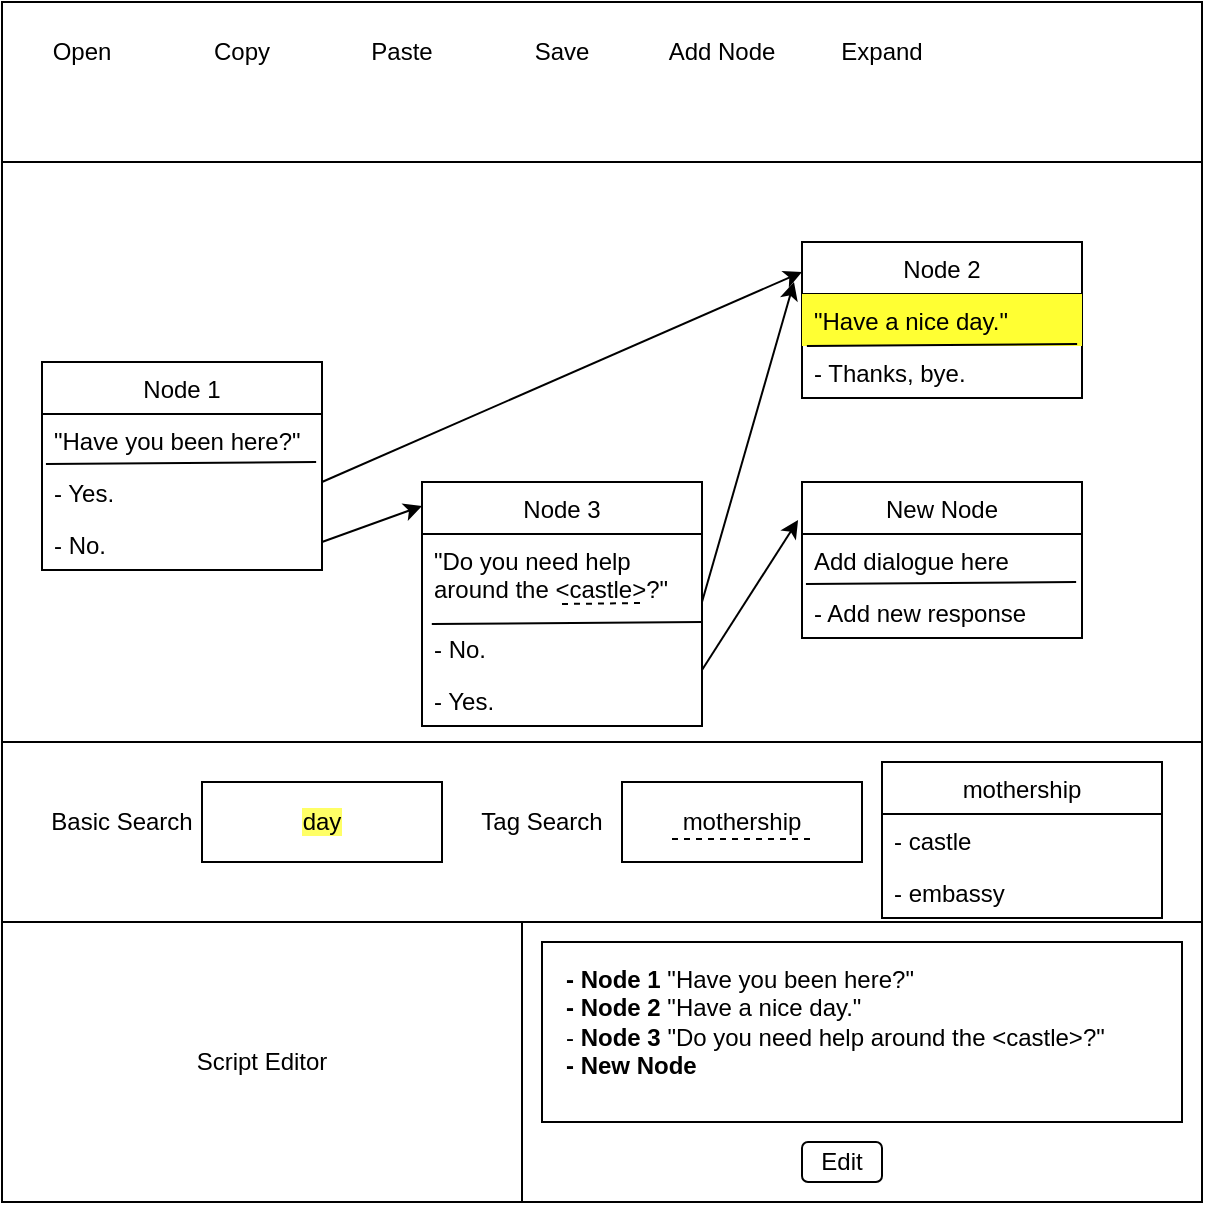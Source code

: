 <mxfile version="14.9.8" type="device"><diagram id="cgPvll41OFaMy4_YNWqB" name="Page-1"><mxGraphModel dx="1030" dy="503" grid="1" gridSize="10" guides="1" tooltips="1" connect="1" arrows="1" fold="1" page="1" pageScale="1" pageWidth="850" pageHeight="1100" math="0" shadow="0"><root><mxCell id="0"/><mxCell id="1" parent="0"/><mxCell id="AaztJJ6wBOeH0_HwNcyL-1" value="&lt;span style=&quot;color: rgba(0 , 0 , 0 , 0) ; font-family: monospace ; font-size: 0px&quot;&gt;%3CmxGraphModel%3E%3Croot%3E%3CmxCell%20id%3D%220%22%2F%3E%3CmxCell%20id%3D%221%22%20parent%3D%220%22%2F%3E%3CmxCell%20id%3D%222%22%20value%3D%22Copy%22%20style%3D%22text%3Bhtml%3D1%3BstrokeColor%3Dnone%3BfillColor%3Dnone%3Balign%3Dcenter%3BverticalAlign%3Dmiddle%3BwhiteSpace%3Dwrap%3Brounded%3D0%3B%22%20vertex%3D%221%22%20parent%3D%221%22%3E%3CmxGeometry%20x%3D%22120%22%20y%3D%2280%22%20width%3D%2280%22%20height%3D%2250%22%20as%3D%22geometry%22%2F%3E%3C%2FmxCell%3E%3C%2Froot%3E%3C%2FmxGraphModel%3E&lt;/span&gt;" style="rounded=0;whiteSpace=wrap;html=1;" parent="1" vertex="1"><mxGeometry x="120" y="80" width="600" height="600" as="geometry"/></mxCell><mxCell id="AaztJJ6wBOeH0_HwNcyL-2" value="Copy" style="text;html=1;strokeColor=none;fillColor=none;align=center;verticalAlign=middle;whiteSpace=wrap;rounded=0;" parent="1" vertex="1"><mxGeometry x="200" y="80" width="80" height="50" as="geometry"/></mxCell><mxCell id="AaztJJ6wBOeH0_HwNcyL-3" value="Save" style="text;html=1;strokeColor=none;fillColor=none;align=center;verticalAlign=middle;whiteSpace=wrap;rounded=0;" parent="1" vertex="1"><mxGeometry x="360" y="80" width="80" height="50" as="geometry"/></mxCell><mxCell id="AaztJJ6wBOeH0_HwNcyL-4" value="Paste" style="text;html=1;strokeColor=none;fillColor=none;align=center;verticalAlign=middle;whiteSpace=wrap;rounded=0;" parent="1" vertex="1"><mxGeometry x="280" y="80" width="80" height="50" as="geometry"/></mxCell><mxCell id="AaztJJ6wBOeH0_HwNcyL-5" value="Add Node" style="text;html=1;strokeColor=none;fillColor=none;align=center;verticalAlign=middle;whiteSpace=wrap;rounded=0;" parent="1" vertex="1"><mxGeometry x="440" y="80" width="80" height="50" as="geometry"/></mxCell><mxCell id="AaztJJ6wBOeH0_HwNcyL-6" value="Expand" style="text;html=1;strokeColor=none;fillColor=none;align=center;verticalAlign=middle;whiteSpace=wrap;rounded=0;" parent="1" vertex="1"><mxGeometry x="520" y="80" width="80" height="50" as="geometry"/></mxCell><mxCell id="AaztJJ6wBOeH0_HwNcyL-8" value="Tag Search" style="text;html=1;strokeColor=none;fillColor=none;align=center;verticalAlign=middle;whiteSpace=wrap;rounded=0;" parent="1" vertex="1"><mxGeometry x="350" y="470" width="80" height="40" as="geometry"/></mxCell><mxCell id="AaztJJ6wBOeH0_HwNcyL-10" value="Script Editor" style="rounded=0;whiteSpace=wrap;html=1;" parent="1" vertex="1"><mxGeometry x="120" y="540" width="260" height="140" as="geometry"/></mxCell><mxCell id="AaztJJ6wBOeH0_HwNcyL-11" value="" style="rounded=0;whiteSpace=wrap;html=1;" parent="1" vertex="1"><mxGeometry x="120" y="160" width="600" height="290" as="geometry"/></mxCell><mxCell id="AaztJJ6wBOeH0_HwNcyL-12" value="mothership" style="rounded=0;whiteSpace=wrap;html=1;align=center;" parent="1" vertex="1"><mxGeometry x="430" y="470" width="120" height="40" as="geometry"/></mxCell><mxCell id="AaztJJ6wBOeH0_HwNcyL-13" value="" style="rounded=0;whiteSpace=wrap;html=1;" parent="1" vertex="1"><mxGeometry x="380" y="540" width="340" height="140" as="geometry"/></mxCell><mxCell id="AaztJJ6wBOeH0_HwNcyL-15" value="Open" style="text;html=1;strokeColor=none;fillColor=none;align=center;verticalAlign=middle;whiteSpace=wrap;rounded=0;" parent="1" vertex="1"><mxGeometry x="120" y="80" width="80" height="50" as="geometry"/></mxCell><mxCell id="GhOoh_H0XKPgGfz6ub8Z-3" value="Node 1" style="swimlane;fontStyle=0;childLayout=stackLayout;horizontal=1;startSize=26;horizontalStack=0;resizeParent=1;resizeParentMax=0;resizeLast=0;collapsible=1;marginBottom=0;" vertex="1" parent="1"><mxGeometry x="140" y="260" width="140" height="104" as="geometry"/></mxCell><mxCell id="GhOoh_H0XKPgGfz6ub8Z-4" value="&quot;Have you been here?&quot;" style="text;strokeColor=none;fillColor=none;align=left;verticalAlign=top;spacingLeft=4;spacingRight=4;overflow=hidden;rotatable=0;points=[[0,0.5],[1,0.5]];portConstraint=eastwest;" vertex="1" parent="GhOoh_H0XKPgGfz6ub8Z-3"><mxGeometry y="26" width="140" height="26" as="geometry"/></mxCell><mxCell id="GhOoh_H0XKPgGfz6ub8Z-5" value="- Yes." style="text;strokeColor=none;fillColor=none;align=left;verticalAlign=top;spacingLeft=4;spacingRight=4;overflow=hidden;rotatable=0;points=[[0,0.5],[1,0.5]];portConstraint=eastwest;" vertex="1" parent="GhOoh_H0XKPgGfz6ub8Z-3"><mxGeometry y="52" width="140" height="26" as="geometry"/></mxCell><mxCell id="GhOoh_H0XKPgGfz6ub8Z-6" value="- No." style="text;strokeColor=none;fillColor=none;align=left;verticalAlign=top;spacingLeft=4;spacingRight=4;overflow=hidden;rotatable=0;points=[[0,0.5],[1,0.5]];portConstraint=eastwest;" vertex="1" parent="GhOoh_H0XKPgGfz6ub8Z-3"><mxGeometry y="78" width="140" height="26" as="geometry"/></mxCell><mxCell id="GhOoh_H0XKPgGfz6ub8Z-7" value="" style="endArrow=none;html=1;exitX=0.014;exitY=-0.038;exitDx=0;exitDy=0;exitPerimeter=0;entryX=0.979;entryY=-0.077;entryDx=0;entryDy=0;entryPerimeter=0;" edge="1" parent="GhOoh_H0XKPgGfz6ub8Z-3" source="GhOoh_H0XKPgGfz6ub8Z-5" target="GhOoh_H0XKPgGfz6ub8Z-5"><mxGeometry width="50" height="50" relative="1" as="geometry"><mxPoint x="110" y="100" as="sourcePoint"/><mxPoint x="160" y="50" as="targetPoint"/></mxGeometry></mxCell><mxCell id="GhOoh_H0XKPgGfz6ub8Z-8" value="Node 2" style="swimlane;fontStyle=0;childLayout=stackLayout;horizontal=1;startSize=26;horizontalStack=0;resizeParent=1;resizeParentMax=0;resizeLast=0;collapsible=1;marginBottom=0;" vertex="1" parent="1"><mxGeometry x="520" y="200" width="140" height="78" as="geometry"/></mxCell><mxCell id="GhOoh_H0XKPgGfz6ub8Z-9" value="&quot;Have a nice day.&quot;" style="text;strokeColor=none;fillColor=#FFFF33;align=left;verticalAlign=top;spacingLeft=4;spacingRight=4;overflow=hidden;rotatable=0;points=[[0,0.5],[1,0.5]];portConstraint=eastwest;shadow=0;" vertex="1" parent="GhOoh_H0XKPgGfz6ub8Z-8"><mxGeometry y="26" width="140" height="26" as="geometry"/></mxCell><mxCell id="GhOoh_H0XKPgGfz6ub8Z-20" value="" style="endArrow=none;html=1;exitX=0.014;exitY=-0.038;exitDx=0;exitDy=0;exitPerimeter=0;entryX=0.979;entryY=-0.077;entryDx=0;entryDy=0;entryPerimeter=0;" edge="1" parent="GhOoh_H0XKPgGfz6ub8Z-8"><mxGeometry width="50" height="50" relative="1" as="geometry"><mxPoint x="2.45" y="52.002" as="sourcePoint"/><mxPoint x="137.55" y="50.988" as="targetPoint"/></mxGeometry></mxCell><mxCell id="GhOoh_H0XKPgGfz6ub8Z-10" value="- Thanks, bye." style="text;strokeColor=none;fillColor=none;align=left;verticalAlign=top;spacingLeft=4;spacingRight=4;overflow=hidden;rotatable=0;points=[[0,0.5],[1,0.5]];portConstraint=eastwest;" vertex="1" parent="GhOoh_H0XKPgGfz6ub8Z-8"><mxGeometry y="52" width="140" height="26" as="geometry"/></mxCell><mxCell id="GhOoh_H0XKPgGfz6ub8Z-12" value="Node 3" style="swimlane;fontStyle=0;childLayout=stackLayout;horizontal=1;startSize=26;horizontalStack=0;resizeParent=1;resizeParentMax=0;resizeLast=0;collapsible=1;marginBottom=0;" vertex="1" parent="1"><mxGeometry x="330" y="320" width="140" height="122" as="geometry"/></mxCell><mxCell id="GhOoh_H0XKPgGfz6ub8Z-21" value="" style="endArrow=none;html=1;exitX=0.014;exitY=-0.038;exitDx=0;exitDy=0;exitPerimeter=0;entryX=0.979;entryY=-0.077;entryDx=0;entryDy=0;entryPerimeter=0;" edge="1" parent="GhOoh_H0XKPgGfz6ub8Z-12"><mxGeometry width="50" height="50" relative="1" as="geometry"><mxPoint x="4.9" y="71.012" as="sourcePoint"/><mxPoint x="140.0" y="69.998" as="targetPoint"/></mxGeometry></mxCell><mxCell id="GhOoh_H0XKPgGfz6ub8Z-13" value="&quot;Do you need help&#xA;around the &lt;castle&gt;?&quot;" style="text;strokeColor=none;fillColor=none;align=left;verticalAlign=top;spacingLeft=4;spacingRight=4;overflow=hidden;rotatable=0;points=[[0,0.5],[1,0.5]];portConstraint=eastwest;" vertex="1" parent="GhOoh_H0XKPgGfz6ub8Z-12"><mxGeometry y="26" width="140" height="44" as="geometry"/></mxCell><mxCell id="GhOoh_H0XKPgGfz6ub8Z-37" value="" style="endArrow=none;dashed=1;html=1;exitX=0.5;exitY=-0.346;exitDx=0;exitDy=0;exitPerimeter=0;" edge="1" parent="GhOoh_H0XKPgGfz6ub8Z-12" source="GhOoh_H0XKPgGfz6ub8Z-14"><mxGeometry width="50" height="50" relative="1" as="geometry"><mxPoint x="60" y="61" as="sourcePoint"/><mxPoint x="110" y="60.5" as="targetPoint"/></mxGeometry></mxCell><mxCell id="GhOoh_H0XKPgGfz6ub8Z-14" value="- No." style="text;strokeColor=none;fillColor=none;align=left;verticalAlign=top;spacingLeft=4;spacingRight=4;overflow=hidden;rotatable=0;points=[[0,0.5],[1,0.5]];portConstraint=eastwest;" vertex="1" parent="GhOoh_H0XKPgGfz6ub8Z-12"><mxGeometry y="70" width="140" height="26" as="geometry"/></mxCell><mxCell id="GhOoh_H0XKPgGfz6ub8Z-15" value="- Yes." style="text;strokeColor=none;fillColor=none;align=left;verticalAlign=top;spacingLeft=4;spacingRight=4;overflow=hidden;rotatable=0;points=[[0,0.5],[1,0.5]];portConstraint=eastwest;" vertex="1" parent="GhOoh_H0XKPgGfz6ub8Z-12"><mxGeometry y="96" width="140" height="26" as="geometry"/></mxCell><mxCell id="GhOoh_H0XKPgGfz6ub8Z-17" value="" style="endArrow=classic;html=1;" edge="1" parent="1"><mxGeometry width="50" height="50" relative="1" as="geometry"><mxPoint x="280" y="320" as="sourcePoint"/><mxPoint x="520" y="215" as="targetPoint"/></mxGeometry></mxCell><mxCell id="GhOoh_H0XKPgGfz6ub8Z-19" value="" style="endArrow=classic;html=1;" edge="1" parent="1"><mxGeometry width="50" height="50" relative="1" as="geometry"><mxPoint x="280" y="350" as="sourcePoint"/><mxPoint x="330" y="332" as="targetPoint"/></mxGeometry></mxCell><mxCell id="GhOoh_H0XKPgGfz6ub8Z-22" value="" style="endArrow=classic;html=1;" edge="1" parent="1"><mxGeometry width="50" height="50" relative="1" as="geometry"><mxPoint x="470" y="380" as="sourcePoint"/><mxPoint x="516" y="220" as="targetPoint"/></mxGeometry></mxCell><mxCell id="GhOoh_H0XKPgGfz6ub8Z-23" value="New Node" style="swimlane;fontStyle=0;childLayout=stackLayout;horizontal=1;startSize=26;horizontalStack=0;resizeParent=1;resizeParentMax=0;resizeLast=0;collapsible=1;marginBottom=0;" vertex="1" parent="1"><mxGeometry x="520" y="320" width="140" height="78" as="geometry"/></mxCell><mxCell id="GhOoh_H0XKPgGfz6ub8Z-24" value="Add dialogue here" style="text;strokeColor=none;fillColor=none;align=left;verticalAlign=top;spacingLeft=4;spacingRight=4;overflow=hidden;rotatable=0;points=[[0,0.5],[1,0.5]];portConstraint=eastwest;" vertex="1" parent="GhOoh_H0XKPgGfz6ub8Z-23"><mxGeometry y="26" width="140" height="26" as="geometry"/></mxCell><mxCell id="GhOoh_H0XKPgGfz6ub8Z-25" value="- Add new response" style="text;strokeColor=none;fillColor=none;align=left;verticalAlign=top;spacingLeft=4;spacingRight=4;overflow=hidden;rotatable=0;points=[[0,0.5],[1,0.5]];portConstraint=eastwest;" vertex="1" parent="GhOoh_H0XKPgGfz6ub8Z-23"><mxGeometry y="52" width="140" height="26" as="geometry"/></mxCell><mxCell id="GhOoh_H0XKPgGfz6ub8Z-27" value="" style="endArrow=none;html=1;exitX=0.014;exitY=-0.038;exitDx=0;exitDy=0;exitPerimeter=0;entryX=0.979;entryY=-0.077;entryDx=0;entryDy=0;entryPerimeter=0;" edge="1" parent="GhOoh_H0XKPgGfz6ub8Z-23" source="GhOoh_H0XKPgGfz6ub8Z-25" target="GhOoh_H0XKPgGfz6ub8Z-25"><mxGeometry width="50" height="50" relative="1" as="geometry"><mxPoint x="110" y="100" as="sourcePoint"/><mxPoint x="160" y="50" as="targetPoint"/></mxGeometry></mxCell><mxCell id="GhOoh_H0XKPgGfz6ub8Z-28" value="" style="endArrow=classic;html=1;entryX=-0.014;entryY=-0.269;entryDx=0;entryDy=0;entryPerimeter=0;" edge="1" parent="1" target="GhOoh_H0XKPgGfz6ub8Z-24"><mxGeometry width="50" height="50" relative="1" as="geometry"><mxPoint x="470" y="414" as="sourcePoint"/><mxPoint x="520" y="364" as="targetPoint"/></mxGeometry></mxCell><mxCell id="GhOoh_H0XKPgGfz6ub8Z-29" value="" style="rounded=0;whiteSpace=wrap;html=1;" vertex="1" parent="1"><mxGeometry x="390" y="550" width="320" height="90" as="geometry"/></mxCell><mxCell id="GhOoh_H0XKPgGfz6ub8Z-30" value="&lt;div&gt;&lt;b&gt;- Node 1&lt;/b&gt; &quot;Have you been here?&quot;&lt;br&gt;&lt;/div&gt;&lt;div&gt;&lt;b&gt;- Node 2&lt;/b&gt; &quot;Have a nice day.&quot;&lt;br&gt;&lt;/div&gt;&lt;div&gt;- &lt;b&gt;Node 3&lt;/b&gt; &quot;Do you need help around the &amp;lt;castle&amp;gt;?&quot;&lt;br&gt;&lt;/div&gt;&lt;div&gt;&lt;b&gt;- New Node&lt;/b&gt;&lt;br&gt;&lt;/div&gt;" style="text;html=1;strokeColor=none;fillColor=none;align=left;verticalAlign=middle;whiteSpace=wrap;rounded=0;" vertex="1" parent="1"><mxGeometry x="400" y="560" width="300" height="60" as="geometry"/></mxCell><mxCell id="GhOoh_H0XKPgGfz6ub8Z-31" value="Edit" style="rounded=1;whiteSpace=wrap;html=1;" vertex="1" parent="1"><mxGeometry x="520" y="650" width="40" height="20" as="geometry"/></mxCell><mxCell id="GhOoh_H0XKPgGfz6ub8Z-36" value="" style="endArrow=none;dashed=1;html=1;" edge="1" parent="1"><mxGeometry width="50" height="50" relative="1" as="geometry"><mxPoint x="455" y="498.5" as="sourcePoint"/><mxPoint x="525" y="498.5" as="targetPoint"/></mxGeometry></mxCell><mxCell id="GhOoh_H0XKPgGfz6ub8Z-38" value="mothership" style="swimlane;fontStyle=0;childLayout=stackLayout;horizontal=1;startSize=26;horizontalStack=0;resizeParent=1;resizeParentMax=0;resizeLast=0;collapsible=1;marginBottom=0;" vertex="1" parent="1"><mxGeometry x="560" y="460" width="140" height="78" as="geometry"/></mxCell><mxCell id="GhOoh_H0XKPgGfz6ub8Z-39" value="- castle" style="text;strokeColor=none;fillColor=none;align=left;verticalAlign=top;spacingLeft=4;spacingRight=4;overflow=hidden;rotatable=0;points=[[0,0.5],[1,0.5]];portConstraint=eastwest;" vertex="1" parent="GhOoh_H0XKPgGfz6ub8Z-38"><mxGeometry y="26" width="140" height="26" as="geometry"/></mxCell><mxCell id="GhOoh_H0XKPgGfz6ub8Z-40" value="- embassy" style="text;strokeColor=none;fillColor=none;align=left;verticalAlign=top;spacingLeft=4;spacingRight=4;overflow=hidden;rotatable=0;points=[[0,0.5],[1,0.5]];portConstraint=eastwest;" vertex="1" parent="GhOoh_H0XKPgGfz6ub8Z-38"><mxGeometry y="52" width="140" height="26" as="geometry"/></mxCell><mxCell id="GhOoh_H0XKPgGfz6ub8Z-42" value="Basic Search" style="text;html=1;strokeColor=none;fillColor=none;align=center;verticalAlign=middle;whiteSpace=wrap;rounded=0;" vertex="1" parent="1"><mxGeometry x="140" y="470" width="80" height="40" as="geometry"/></mxCell><mxCell id="GhOoh_H0XKPgGfz6ub8Z-43" value="&lt;span style=&quot;background-color: rgb(255 , 255 , 102)&quot;&gt;day&lt;/span&gt;" style="rounded=0;whiteSpace=wrap;html=1;align=center;" vertex="1" parent="1"><mxGeometry x="220" y="470" width="120" height="40" as="geometry"/></mxCell></root></mxGraphModel></diagram></mxfile>